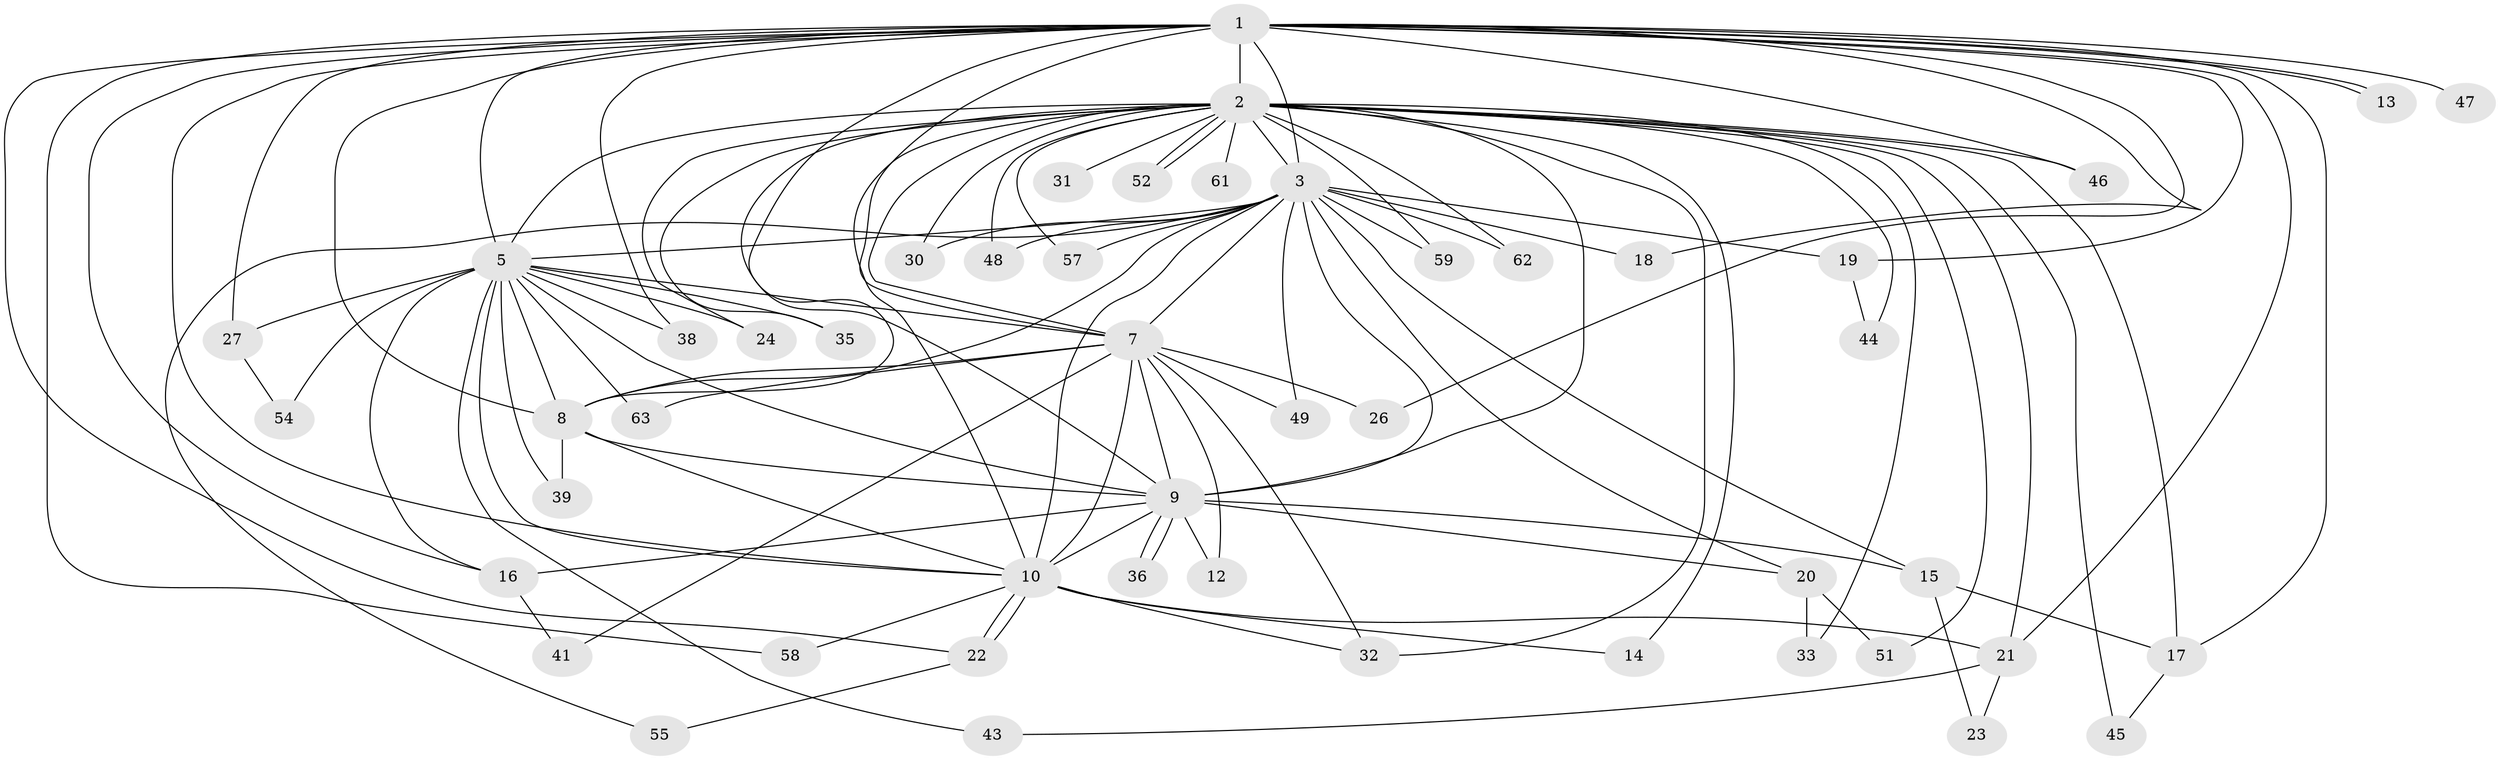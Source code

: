 // Generated by graph-tools (version 1.1) at 2025/51/02/27/25 19:51:44]
// undirected, 49 vertices, 112 edges
graph export_dot {
graph [start="1"]
  node [color=gray90,style=filled];
  1 [super="+28"];
  2 [super="+4"];
  3 [super="+6"];
  5 [super="+11"];
  7 [super="+53"];
  8;
  9 [super="+37"];
  10 [super="+56"];
  12;
  13;
  14;
  15 [super="+60"];
  16 [super="+42"];
  17;
  18;
  19 [super="+34"];
  20 [super="+40"];
  21 [super="+25"];
  22 [super="+29"];
  23;
  24;
  26;
  27;
  30;
  31;
  32 [super="+50"];
  33;
  35;
  36;
  38;
  39;
  41;
  43;
  44;
  45 [super="+64"];
  46;
  47;
  48;
  49;
  51;
  52;
  54;
  55;
  57;
  58;
  59;
  61;
  62;
  63;
  1 -- 2 [weight=2];
  1 -- 3 [weight=2];
  1 -- 5;
  1 -- 7;
  1 -- 8 [weight=2];
  1 -- 9;
  1 -- 10;
  1 -- 13;
  1 -- 13;
  1 -- 16;
  1 -- 17;
  1 -- 18;
  1 -- 19;
  1 -- 21;
  1 -- 26;
  1 -- 27;
  1 -- 38;
  1 -- 46;
  1 -- 47 [weight=2];
  1 -- 58;
  1 -- 22;
  2 -- 3 [weight=4];
  2 -- 5 [weight=2];
  2 -- 7 [weight=2];
  2 -- 8 [weight=2];
  2 -- 9 [weight=3];
  2 -- 10 [weight=2];
  2 -- 14;
  2 -- 17;
  2 -- 32 [weight=2];
  2 -- 44;
  2 -- 45 [weight=2];
  2 -- 46;
  2 -- 52;
  2 -- 52;
  2 -- 61 [weight=2];
  2 -- 62;
  2 -- 24;
  2 -- 30;
  2 -- 31;
  2 -- 33;
  2 -- 35;
  2 -- 48;
  2 -- 51;
  2 -- 57;
  2 -- 59;
  2 -- 21;
  3 -- 5 [weight=2];
  3 -- 7 [weight=2];
  3 -- 8 [weight=2];
  3 -- 9 [weight=2];
  3 -- 10 [weight=2];
  3 -- 19;
  3 -- 20 [weight=2];
  3 -- 30;
  3 -- 49;
  3 -- 57;
  3 -- 59;
  3 -- 15;
  3 -- 48;
  3 -- 18;
  3 -- 55;
  3 -- 62;
  5 -- 7;
  5 -- 8;
  5 -- 9 [weight=2];
  5 -- 10 [weight=2];
  5 -- 16;
  5 -- 24;
  5 -- 27;
  5 -- 35;
  5 -- 38;
  5 -- 39;
  5 -- 43;
  5 -- 54;
  5 -- 63;
  7 -- 8;
  7 -- 9;
  7 -- 10;
  7 -- 12;
  7 -- 26;
  7 -- 41;
  7 -- 49;
  7 -- 63;
  7 -- 32;
  8 -- 9;
  8 -- 10;
  8 -- 39;
  9 -- 10;
  9 -- 12;
  9 -- 15;
  9 -- 20;
  9 -- 36;
  9 -- 36;
  9 -- 16;
  10 -- 14;
  10 -- 21;
  10 -- 22;
  10 -- 22;
  10 -- 58;
  10 -- 32;
  15 -- 23;
  15 -- 17;
  16 -- 41;
  17 -- 45;
  19 -- 44;
  20 -- 33;
  20 -- 51;
  21 -- 23;
  21 -- 43;
  22 -- 55;
  27 -- 54;
}
